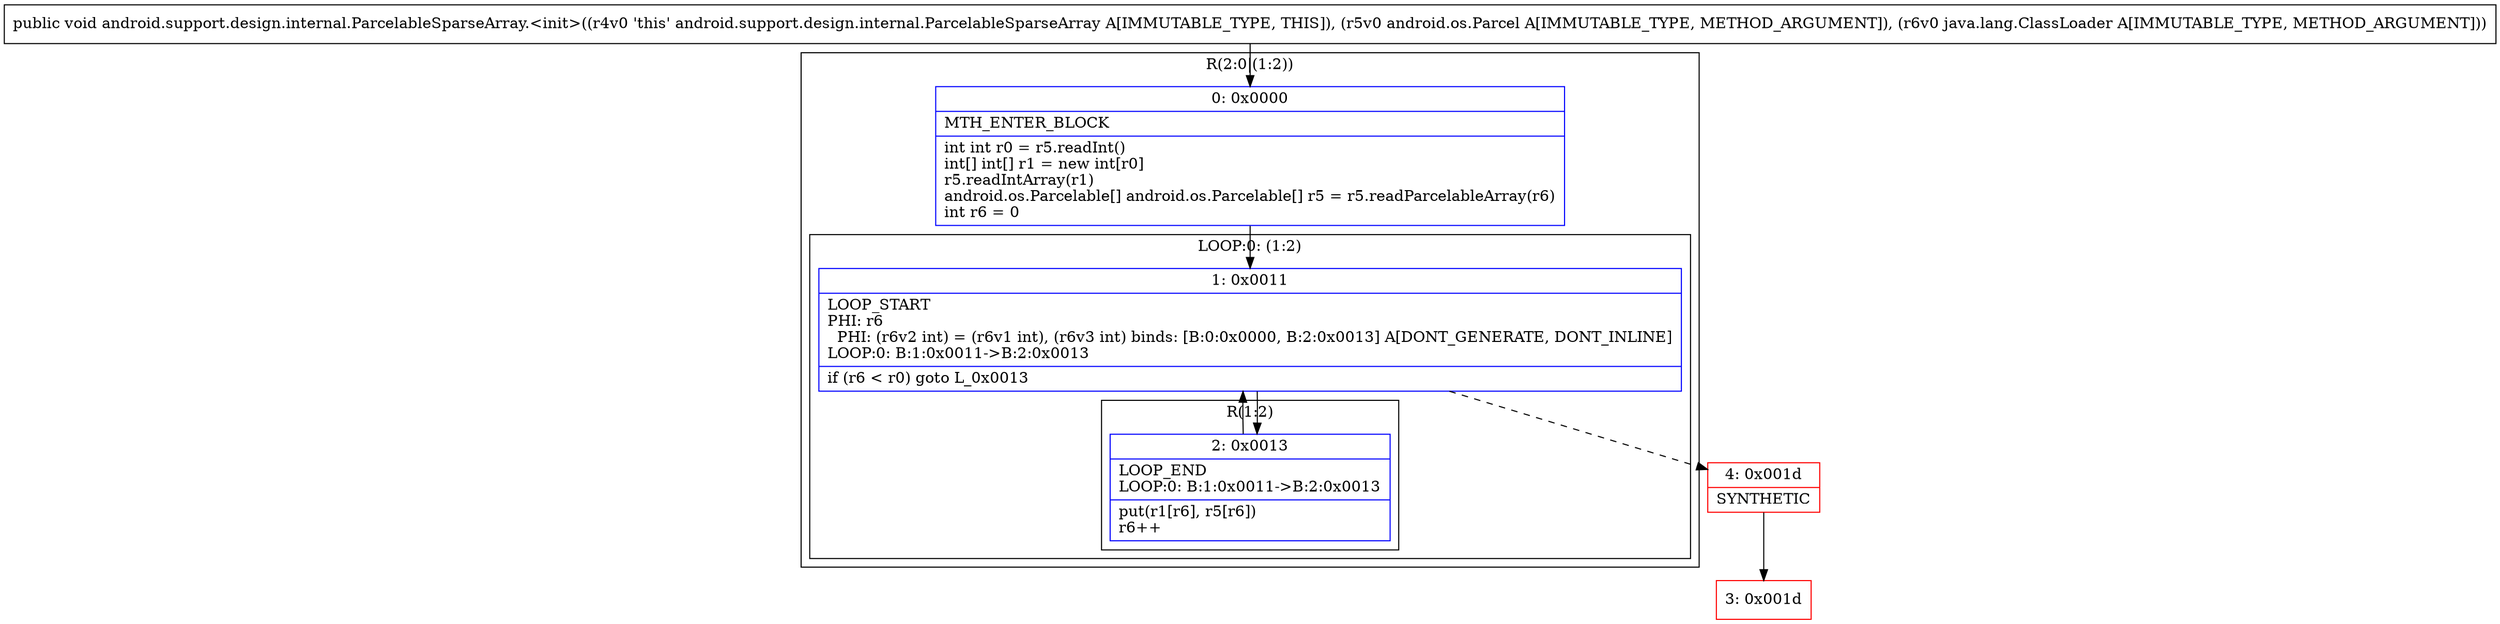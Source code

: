 digraph "CFG forandroid.support.design.internal.ParcelableSparseArray.\<init\>(Landroid\/os\/Parcel;Ljava\/lang\/ClassLoader;)V" {
subgraph cluster_Region_746506650 {
label = "R(2:0|(1:2))";
node [shape=record,color=blue];
Node_0 [shape=record,label="{0\:\ 0x0000|MTH_ENTER_BLOCK\l|int int r0 = r5.readInt()\lint[] int[] r1 = new int[r0]\lr5.readIntArray(r1)\landroid.os.Parcelable[] android.os.Parcelable[] r5 = r5.readParcelableArray(r6)\lint r6 = 0\l}"];
subgraph cluster_LoopRegion_910448571 {
label = "LOOP:0: (1:2)";
node [shape=record,color=blue];
Node_1 [shape=record,label="{1\:\ 0x0011|LOOP_START\lPHI: r6 \l  PHI: (r6v2 int) = (r6v1 int), (r6v3 int) binds: [B:0:0x0000, B:2:0x0013] A[DONT_GENERATE, DONT_INLINE]\lLOOP:0: B:1:0x0011\-\>B:2:0x0013\l|if (r6 \< r0) goto L_0x0013\l}"];
subgraph cluster_Region_549481503 {
label = "R(1:2)";
node [shape=record,color=blue];
Node_2 [shape=record,label="{2\:\ 0x0013|LOOP_END\lLOOP:0: B:1:0x0011\-\>B:2:0x0013\l|put(r1[r6], r5[r6])\lr6++\l}"];
}
}
}
Node_3 [shape=record,color=red,label="{3\:\ 0x001d}"];
Node_4 [shape=record,color=red,label="{4\:\ 0x001d|SYNTHETIC\l}"];
MethodNode[shape=record,label="{public void android.support.design.internal.ParcelableSparseArray.\<init\>((r4v0 'this' android.support.design.internal.ParcelableSparseArray A[IMMUTABLE_TYPE, THIS]), (r5v0 android.os.Parcel A[IMMUTABLE_TYPE, METHOD_ARGUMENT]), (r6v0 java.lang.ClassLoader A[IMMUTABLE_TYPE, METHOD_ARGUMENT])) }"];
MethodNode -> Node_0;
Node_0 -> Node_1;
Node_1 -> Node_2;
Node_1 -> Node_4[style=dashed];
Node_2 -> Node_1;
Node_4 -> Node_3;
}

